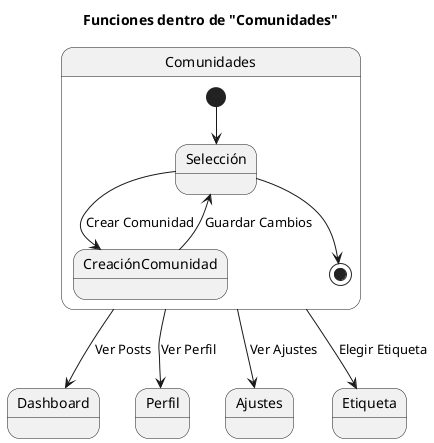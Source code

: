 @startuml
title Funciones dentro de "Comunidades"

state Comunidades {
  [*] --> Selección
  Selección --> CreaciónComunidad : Crear Comunidad
  CreaciónComunidad --> Selección : Guardar Cambios
  Selección --> [*]
}

Comunidades --> Dashboard : Ver Posts
Comunidades --> Perfil : Ver Perfil
Comunidades --> Ajustes : Ver Ajustes
Comunidades --> Etiqueta : Elegir Etiqueta
@enduml
